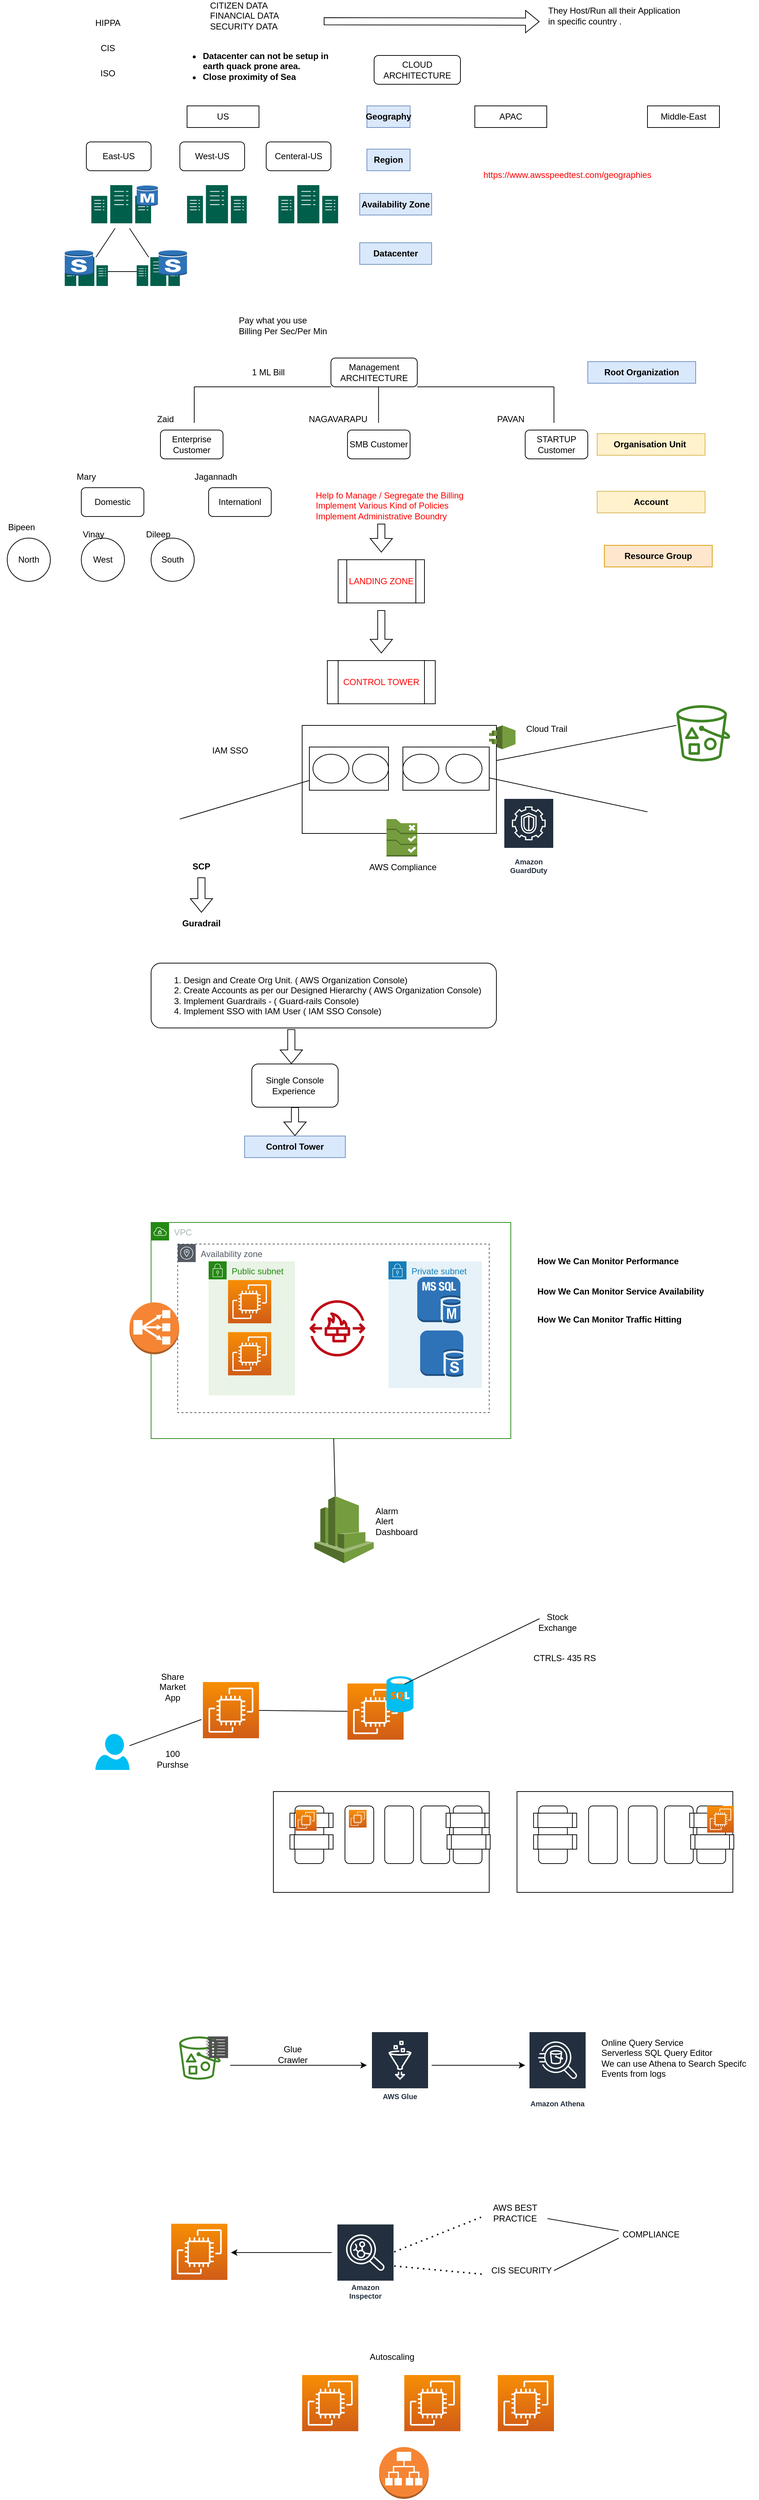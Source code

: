 <mxfile version="20.5.3" type="device"><diagram id="INqW6Bb8dbDrKxpuZF4Z" name="Page-1"><mxGraphModel dx="1938" dy="497" grid="1" gridSize="10" guides="1" tooltips="1" connect="1" arrows="1" fold="1" page="1" pageScale="1" pageWidth="827" pageHeight="1169" math="0" shadow="0"><root><mxCell id="0"/><mxCell id="1" parent="0"/><mxCell id="XsPIaeGGNkj0dH1Lp8yc-2" value="" style="rounded=1;whiteSpace=wrap;html=1;" parent="1" vertex="1"><mxGeometry x="-20" y="1340" width="480" height="90" as="geometry"/></mxCell><mxCell id="UY01Sc9fRak32o40mmGS-1" value="" style="rounded=1;whiteSpace=wrap;html=1;" parent="1" vertex="1"><mxGeometry x="290" y="80" width="120" height="40" as="geometry"/></mxCell><mxCell id="UY01Sc9fRak32o40mmGS-2" value="CLOUD ARCHITECTURE" style="text;html=1;strokeColor=none;fillColor=none;align=center;verticalAlign=middle;whiteSpace=wrap;rounded=0;" parent="1" vertex="1"><mxGeometry x="320" y="85" width="60" height="30" as="geometry"/></mxCell><mxCell id="UY01Sc9fRak32o40mmGS-3" value="CITIZEN DATA&lt;br&gt;FINANCIAL DATA&amp;nbsp;&lt;br&gt;SECURITY DATA" style="text;html=1;strokeColor=none;fillColor=none;align=left;verticalAlign=middle;whiteSpace=wrap;rounded=0;" parent="1" vertex="1"><mxGeometry x="60" y="10" width="160" height="30" as="geometry"/></mxCell><mxCell id="UY01Sc9fRak32o40mmGS-4" value="" style="shape=flexArrow;endArrow=classic;html=1;rounded=0;exitX=1;exitY=0.75;exitDx=0;exitDy=0;" parent="1" source="UY01Sc9fRak32o40mmGS-3" edge="1"><mxGeometry width="50" height="50" relative="1" as="geometry"><mxPoint x="390" y="270" as="sourcePoint"/><mxPoint x="520" y="33" as="targetPoint"/></mxGeometry></mxCell><mxCell id="UY01Sc9fRak32o40mmGS-5" value="They Host/Run all their Application in specific country ." style="text;html=1;strokeColor=none;fillColor=none;align=left;verticalAlign=middle;whiteSpace=wrap;rounded=0;" parent="1" vertex="1"><mxGeometry x="530" y="10" width="190" height="30" as="geometry"/></mxCell><mxCell id="UY01Sc9fRak32o40mmGS-6" value="US" style="rounded=0;whiteSpace=wrap;html=1;" parent="1" vertex="1"><mxGeometry x="30" y="150" width="100" height="30" as="geometry"/></mxCell><mxCell id="UY01Sc9fRak32o40mmGS-7" value="APAC" style="rounded=0;whiteSpace=wrap;html=1;" parent="1" vertex="1"><mxGeometry x="430" y="150" width="100" height="30" as="geometry"/></mxCell><mxCell id="UY01Sc9fRak32o40mmGS-8" value="Middle-East" style="rounded=0;whiteSpace=wrap;html=1;" parent="1" vertex="1"><mxGeometry x="670" y="150" width="100" height="30" as="geometry"/></mxCell><mxCell id="UY01Sc9fRak32o40mmGS-9" value="Geography" style="text;html=1;strokeColor=#6c8ebf;fillColor=#dae8fc;align=center;verticalAlign=middle;whiteSpace=wrap;rounded=0;fontStyle=1" parent="1" vertex="1"><mxGeometry x="280" y="150" width="60" height="30" as="geometry"/></mxCell><mxCell id="UY01Sc9fRak32o40mmGS-10" value="&lt;ul&gt;&lt;li&gt;Datacenter can not be setup in earth quack prone area.&lt;/li&gt;&lt;li&gt;Close proximity of Sea&lt;/li&gt;&lt;/ul&gt;" style="text;html=1;strokeColor=none;fillColor=none;align=left;verticalAlign=middle;whiteSpace=wrap;rounded=0;fontStyle=1" parent="1" vertex="1"><mxGeometry x="10" y="80" width="230" height="30" as="geometry"/></mxCell><mxCell id="UY01Sc9fRak32o40mmGS-11" value="East-US" style="rounded=1;whiteSpace=wrap;html=1;" parent="1" vertex="1"><mxGeometry x="-110" y="200" width="90" height="40" as="geometry"/></mxCell><mxCell id="UY01Sc9fRak32o40mmGS-12" value="West-US" style="rounded=1;whiteSpace=wrap;html=1;" parent="1" vertex="1"><mxGeometry x="20" y="200" width="90" height="40" as="geometry"/></mxCell><mxCell id="UY01Sc9fRak32o40mmGS-13" value="Centeral-US" style="rounded=1;whiteSpace=wrap;html=1;" parent="1" vertex="1"><mxGeometry x="140" y="200" width="90" height="40" as="geometry"/></mxCell><mxCell id="UY01Sc9fRak32o40mmGS-14" value="" style="sketch=0;pointerEvents=1;shadow=0;dashed=0;html=1;strokeColor=none;fillColor=#005F4B;labelPosition=center;verticalLabelPosition=bottom;verticalAlign=top;align=center;outlineConnect=0;shape=mxgraph.veeam2.datacenter;" parent="1" vertex="1"><mxGeometry x="-103" y="260" width="83" height="53" as="geometry"/></mxCell><mxCell id="UY01Sc9fRak32o40mmGS-15" value="" style="sketch=0;pointerEvents=1;shadow=0;dashed=0;html=1;strokeColor=none;fillColor=#005F4B;labelPosition=center;verticalLabelPosition=bottom;verticalAlign=top;align=center;outlineConnect=0;shape=mxgraph.veeam2.datacenter;" parent="1" vertex="1"><mxGeometry x="30" y="260" width="83" height="53" as="geometry"/></mxCell><mxCell id="UY01Sc9fRak32o40mmGS-16" value="" style="sketch=0;pointerEvents=1;shadow=0;dashed=0;html=1;strokeColor=none;fillColor=#005F4B;labelPosition=center;verticalLabelPosition=bottom;verticalAlign=top;align=center;outlineConnect=0;shape=mxgraph.veeam2.datacenter;" parent="1" vertex="1"><mxGeometry x="157" y="260" width="83" height="53" as="geometry"/></mxCell><mxCell id="UY01Sc9fRak32o40mmGS-17" value="Region" style="text;html=1;strokeColor=#6c8ebf;fillColor=#dae8fc;align=center;verticalAlign=middle;whiteSpace=wrap;rounded=0;fontStyle=1" parent="1" vertex="1"><mxGeometry x="280" y="210" width="60" height="30" as="geometry"/></mxCell><mxCell id="UY01Sc9fRak32o40mmGS-18" value="" style="outlineConnect=0;dashed=0;verticalLabelPosition=bottom;verticalAlign=top;align=center;html=1;shape=mxgraph.aws3.rds_db_instance;fillColor=#2E73B8;gradientColor=none;" parent="1" vertex="1"><mxGeometry x="-40" y="260" width="29.5" height="29.5" as="geometry"/></mxCell><mxCell id="UY01Sc9fRak32o40mmGS-19" value="" style="sketch=0;pointerEvents=1;shadow=0;dashed=0;html=1;strokeColor=none;fillColor=#005F4B;labelPosition=center;verticalLabelPosition=bottom;verticalAlign=top;align=center;outlineConnect=0;shape=mxgraph.veeam2.datacenter;" parent="1" vertex="1"><mxGeometry x="-140" y="360" width="60" height="40" as="geometry"/></mxCell><mxCell id="UY01Sc9fRak32o40mmGS-20" value="" style="sketch=0;pointerEvents=1;shadow=0;dashed=0;html=1;strokeColor=none;fillColor=#005F4B;labelPosition=center;verticalLabelPosition=bottom;verticalAlign=top;align=center;outlineConnect=0;shape=mxgraph.veeam2.datacenter;" parent="1" vertex="1"><mxGeometry x="-40" y="360" width="60" height="40" as="geometry"/></mxCell><mxCell id="UY01Sc9fRak32o40mmGS-21" value="" style="endArrow=none;html=1;rounded=0;" parent="1" source="UY01Sc9fRak32o40mmGS-19" edge="1"><mxGeometry width="50" height="50" relative="1" as="geometry"><mxPoint x="310" y="340" as="sourcePoint"/><mxPoint x="-70" y="320" as="targetPoint"/></mxGeometry></mxCell><mxCell id="UY01Sc9fRak32o40mmGS-22" value="" style="endArrow=none;html=1;rounded=0;" parent="1" source="UY01Sc9fRak32o40mmGS-20" edge="1"><mxGeometry width="50" height="50" relative="1" as="geometry"><mxPoint x="130" y="360" as="sourcePoint"/><mxPoint x="-50" y="320" as="targetPoint"/></mxGeometry></mxCell><mxCell id="UY01Sc9fRak32o40mmGS-23" value="" style="endArrow=none;html=1;rounded=0;" parent="1" source="UY01Sc9fRak32o40mmGS-20" target="UY01Sc9fRak32o40mmGS-19" edge="1"><mxGeometry width="50" height="50" relative="1" as="geometry"><mxPoint x="140" y="370" as="sourcePoint"/><mxPoint x="113.333" y="330" as="targetPoint"/></mxGeometry></mxCell><mxCell id="UY01Sc9fRak32o40mmGS-24" value="" style="outlineConnect=0;dashed=0;verticalLabelPosition=bottom;verticalAlign=top;align=center;html=1;shape=mxgraph.aws3.rds_db_instance_standby_multi_az;fillColor=#2E73B8;gradientColor=none;" parent="1" vertex="1"><mxGeometry x="-9.5" y="350" width="39.5" height="36" as="geometry"/></mxCell><mxCell id="UY01Sc9fRak32o40mmGS-25" value="" style="outlineConnect=0;dashed=0;verticalLabelPosition=bottom;verticalAlign=top;align=center;html=1;shape=mxgraph.aws3.rds_db_instance_standby_multi_az;fillColor=#2E73B8;gradientColor=none;" parent="1" vertex="1"><mxGeometry x="-140" y="350" width="39.5" height="36" as="geometry"/></mxCell><mxCell id="UY01Sc9fRak32o40mmGS-26" value="Availability Zone" style="text;html=1;strokeColor=#6c8ebf;fillColor=#dae8fc;align=center;verticalAlign=middle;whiteSpace=wrap;rounded=0;fontStyle=1" parent="1" vertex="1"><mxGeometry x="270" y="271.5" width="100" height="30" as="geometry"/></mxCell><mxCell id="UY01Sc9fRak32o40mmGS-27" value="Datacenter" style="text;html=1;strokeColor=#6c8ebf;fillColor=#dae8fc;align=center;verticalAlign=middle;whiteSpace=wrap;rounded=0;fontStyle=1" parent="1" vertex="1"><mxGeometry x="270" y="340" width="100" height="30" as="geometry"/></mxCell><mxCell id="UY01Sc9fRak32o40mmGS-28" value="" style="rounded=1;whiteSpace=wrap;html=1;" parent="1" vertex="1"><mxGeometry x="230" y="500" width="120" height="40" as="geometry"/></mxCell><mxCell id="UY01Sc9fRak32o40mmGS-29" value="Management ARCHITECTURE" style="text;html=1;strokeColor=none;fillColor=none;align=center;verticalAlign=middle;whiteSpace=wrap;rounded=0;" parent="1" vertex="1"><mxGeometry x="260" y="505" width="60" height="30" as="geometry"/></mxCell><mxCell id="UY01Sc9fRak32o40mmGS-30" value="Pay what you use&lt;br&gt;Billing Per Sec/Per Min" style="text;html=1;strokeColor=none;fillColor=none;align=left;verticalAlign=middle;whiteSpace=wrap;rounded=0;" parent="1" vertex="1"><mxGeometry x="100" y="440" width="260" height="30" as="geometry"/></mxCell><mxCell id="UY01Sc9fRak32o40mmGS-31" value="Enterprise Customer" style="rounded=1;whiteSpace=wrap;html=1;" parent="1" vertex="1"><mxGeometry x="-7" y="600" width="87" height="40" as="geometry"/></mxCell><mxCell id="UY01Sc9fRak32o40mmGS-32" value="Zaid" style="text;html=1;strokeColor=none;fillColor=none;align=center;verticalAlign=middle;whiteSpace=wrap;rounded=0;" parent="1" vertex="1"><mxGeometry x="-30" y="570" width="60" height="30" as="geometry"/></mxCell><mxCell id="UY01Sc9fRak32o40mmGS-33" value="SMB Customer" style="rounded=1;whiteSpace=wrap;html=1;" parent="1" vertex="1"><mxGeometry x="253" y="600" width="87" height="40" as="geometry"/></mxCell><mxCell id="UY01Sc9fRak32o40mmGS-34" value="NAGAVARAPU" style="text;html=1;strokeColor=none;fillColor=none;align=center;verticalAlign=middle;whiteSpace=wrap;rounded=0;" parent="1" vertex="1"><mxGeometry x="210" y="570" width="60" height="30" as="geometry"/></mxCell><mxCell id="UY01Sc9fRak32o40mmGS-35" value="STARTUP Customer" style="rounded=1;whiteSpace=wrap;html=1;" parent="1" vertex="1"><mxGeometry x="500" y="600" width="87" height="40" as="geometry"/></mxCell><mxCell id="UY01Sc9fRak32o40mmGS-36" value="PAVAN" style="text;html=1;strokeColor=none;fillColor=none;align=center;verticalAlign=middle;whiteSpace=wrap;rounded=0;" parent="1" vertex="1"><mxGeometry x="450" y="570" width="60" height="30" as="geometry"/></mxCell><mxCell id="UY01Sc9fRak32o40mmGS-37" value="Domestic" style="rounded=1;whiteSpace=wrap;html=1;" parent="1" vertex="1"><mxGeometry x="-117" y="680" width="87" height="40" as="geometry"/></mxCell><mxCell id="UY01Sc9fRak32o40mmGS-38" value="Internationl" style="rounded=1;whiteSpace=wrap;html=1;" parent="1" vertex="1"><mxGeometry x="60" y="680" width="87" height="40" as="geometry"/></mxCell><mxCell id="UY01Sc9fRak32o40mmGS-39" value="Mary" style="text;html=1;strokeColor=none;fillColor=none;align=center;verticalAlign=middle;whiteSpace=wrap;rounded=0;" parent="1" vertex="1"><mxGeometry x="-140" y="650" width="60" height="30" as="geometry"/></mxCell><mxCell id="UY01Sc9fRak32o40mmGS-40" value="Jagannadh" style="text;html=1;strokeColor=none;fillColor=none;align=center;verticalAlign=middle;whiteSpace=wrap;rounded=0;" parent="1" vertex="1"><mxGeometry x="40" y="650" width="60" height="30" as="geometry"/></mxCell><mxCell id="UY01Sc9fRak32o40mmGS-41" value="North" style="ellipse;whiteSpace=wrap;html=1;aspect=fixed;" parent="1" vertex="1"><mxGeometry x="-220" y="750" width="60" height="60" as="geometry"/></mxCell><mxCell id="UY01Sc9fRak32o40mmGS-42" value="West" style="ellipse;whiteSpace=wrap;html=1;aspect=fixed;" parent="1" vertex="1"><mxGeometry x="-117" y="750" width="60" height="60" as="geometry"/></mxCell><mxCell id="UY01Sc9fRak32o40mmGS-43" value="South" style="ellipse;whiteSpace=wrap;html=1;aspect=fixed;" parent="1" vertex="1"><mxGeometry x="-20" y="750" width="60" height="60" as="geometry"/></mxCell><mxCell id="UY01Sc9fRak32o40mmGS-44" value="Bipeen" style="text;html=1;strokeColor=none;fillColor=none;align=center;verticalAlign=middle;whiteSpace=wrap;rounded=0;" parent="1" vertex="1"><mxGeometry x="-230" y="720" width="60" height="30" as="geometry"/></mxCell><mxCell id="UY01Sc9fRak32o40mmGS-45" value="Vinay" style="text;html=1;strokeColor=none;fillColor=none;align=center;verticalAlign=middle;whiteSpace=wrap;rounded=0;" parent="1" vertex="1"><mxGeometry x="-130" y="730" width="60" height="30" as="geometry"/></mxCell><mxCell id="UY01Sc9fRak32o40mmGS-46" value="Dileep" style="text;html=1;strokeColor=none;fillColor=none;align=center;verticalAlign=middle;whiteSpace=wrap;rounded=0;" parent="1" vertex="1"><mxGeometry x="-40" y="730" width="60" height="30" as="geometry"/></mxCell><mxCell id="UY01Sc9fRak32o40mmGS-47" value="1 ML Bill" style="text;html=1;strokeColor=none;fillColor=none;align=center;verticalAlign=middle;whiteSpace=wrap;rounded=0;" parent="1" vertex="1"><mxGeometry x="113" y="505" width="60" height="30" as="geometry"/></mxCell><mxCell id="UY01Sc9fRak32o40mmGS-48" value="" style="endArrow=none;html=1;rounded=0;entryX=0;entryY=1;entryDx=0;entryDy=0;" parent="1" target="UY01Sc9fRak32o40mmGS-28" edge="1"><mxGeometry width="50" height="50" relative="1" as="geometry"><mxPoint x="40" y="540" as="sourcePoint"/><mxPoint x="270" y="750" as="targetPoint"/></mxGeometry></mxCell><mxCell id="UY01Sc9fRak32o40mmGS-49" value="" style="endArrow=none;html=1;rounded=0;entryX=0;entryY=1;entryDx=0;entryDy=0;" parent="1" edge="1"><mxGeometry width="50" height="50" relative="1" as="geometry"><mxPoint x="350" y="540" as="sourcePoint"/><mxPoint x="540" y="540" as="targetPoint"/></mxGeometry></mxCell><mxCell id="UY01Sc9fRak32o40mmGS-50" value="" style="endArrow=none;html=1;rounded=0;" parent="1" edge="1"><mxGeometry width="50" height="50" relative="1" as="geometry"><mxPoint x="40" y="590" as="sourcePoint"/><mxPoint x="40" y="540" as="targetPoint"/></mxGeometry></mxCell><mxCell id="UY01Sc9fRak32o40mmGS-51" value="" style="endArrow=none;html=1;rounded=0;" parent="1" edge="1"><mxGeometry width="50" height="50" relative="1" as="geometry"><mxPoint x="296.17" y="590" as="sourcePoint"/><mxPoint x="296.17" y="540" as="targetPoint"/></mxGeometry></mxCell><mxCell id="UY01Sc9fRak32o40mmGS-52" value="" style="endArrow=none;html=1;rounded=0;" parent="1" edge="1"><mxGeometry width="50" height="50" relative="1" as="geometry"><mxPoint x="540" y="590" as="sourcePoint"/><mxPoint x="540" y="540" as="targetPoint"/></mxGeometry></mxCell><mxCell id="UY01Sc9fRak32o40mmGS-53" value="Root Organization" style="text;html=1;strokeColor=#6c8ebf;fillColor=#dae8fc;align=center;verticalAlign=middle;whiteSpace=wrap;rounded=0;fontStyle=1" parent="1" vertex="1"><mxGeometry x="587" y="505" width="150" height="30" as="geometry"/></mxCell><mxCell id="UY01Sc9fRak32o40mmGS-54" value="Organisation Unit&amp;nbsp;" style="text;html=1;strokeColor=#d6b656;fillColor=#fff2cc;align=center;verticalAlign=middle;whiteSpace=wrap;rounded=0;fontStyle=1" parent="1" vertex="1"><mxGeometry x="600" y="605" width="150" height="30" as="geometry"/></mxCell><mxCell id="UY01Sc9fRak32o40mmGS-55" value="Account" style="text;html=1;strokeColor=#d6b656;fillColor=#fff2cc;align=center;verticalAlign=middle;whiteSpace=wrap;rounded=0;fontStyle=1" parent="1" vertex="1"><mxGeometry x="600" y="685" width="150" height="30" as="geometry"/></mxCell><mxCell id="UY01Sc9fRak32o40mmGS-56" value="Resource Group" style="text;html=1;strokeColor=#d79b00;fillColor=#ffe6cc;align=center;verticalAlign=middle;whiteSpace=wrap;rounded=0;fontStyle=1" parent="1" vertex="1"><mxGeometry x="610" y="760" width="150" height="30" as="geometry"/></mxCell><mxCell id="UY01Sc9fRak32o40mmGS-57" value="Help fo Manage / Segregate the Billing&lt;br&gt;Implement Various Kind of Policies&amp;nbsp;&lt;br&gt;Implement Administrative Boundry" style="text;html=1;strokeColor=none;fillColor=none;align=left;verticalAlign=middle;whiteSpace=wrap;rounded=0;fontColor=#FF0000;" parent="1" vertex="1"><mxGeometry x="207" y="690" width="380" height="30" as="geometry"/></mxCell><mxCell id="UY01Sc9fRak32o40mmGS-59" value="" style="shape=flexArrow;endArrow=classic;html=1;rounded=0;fontColor=#FF0000;" parent="1" edge="1"><mxGeometry width="50" height="50" relative="1" as="geometry"><mxPoint x="300" y="730" as="sourcePoint"/><mxPoint x="300" y="770" as="targetPoint"/></mxGeometry></mxCell><mxCell id="UY01Sc9fRak32o40mmGS-60" value="LANDING ZONE" style="shape=process;whiteSpace=wrap;html=1;backgroundOutline=1;fontColor=#FF0000;" parent="1" vertex="1"><mxGeometry x="240" y="780" width="120" height="60" as="geometry"/></mxCell><mxCell id="UY01Sc9fRak32o40mmGS-61" value="" style="shape=flexArrow;endArrow=classic;html=1;rounded=0;fontColor=#FF0000;" parent="1" edge="1"><mxGeometry width="50" height="50" relative="1" as="geometry"><mxPoint x="300" y="850" as="sourcePoint"/><mxPoint x="300" y="910" as="targetPoint"/></mxGeometry></mxCell><mxCell id="UY01Sc9fRak32o40mmGS-62" value="CONTROL TOWER" style="shape=process;whiteSpace=wrap;html=1;backgroundOutline=1;fontColor=#FF0000;" parent="1" vertex="1"><mxGeometry x="225" y="920" width="150" height="60" as="geometry"/></mxCell><UserObject label="https://www.awsspeedtest.com/geographies" link="https://www.awsspeedtest.com/geographies" id="UY01Sc9fRak32o40mmGS-63"><mxCell style="text;whiteSpace=wrap;html=1;fontColor=#FF0000;" parent="1" vertex="1"><mxGeometry x="440" y="231.5" width="270" height="40" as="geometry"/></mxCell></UserObject><mxCell id="xizkucIEcGrUtHU2OePi-1" value="" style="rounded=0;whiteSpace=wrap;html=1;" parent="1" vertex="1"><mxGeometry x="190" y="1010" width="270" height="150" as="geometry"/></mxCell><mxCell id="xizkucIEcGrUtHU2OePi-2" value="" style="rounded=0;whiteSpace=wrap;html=1;" parent="1" vertex="1"><mxGeometry x="200" y="1040" width="110" height="60" as="geometry"/></mxCell><mxCell id="xizkucIEcGrUtHU2OePi-3" value="" style="rounded=0;whiteSpace=wrap;html=1;" parent="1" vertex="1"><mxGeometry x="330" y="1040" width="120" height="60" as="geometry"/></mxCell><mxCell id="xizkucIEcGrUtHU2OePi-4" value="" style="ellipse;whiteSpace=wrap;html=1;" parent="1" vertex="1"><mxGeometry x="205" y="1050" width="50" height="40" as="geometry"/></mxCell><mxCell id="xizkucIEcGrUtHU2OePi-5" value="" style="ellipse;whiteSpace=wrap;html=1;" parent="1" vertex="1"><mxGeometry x="260" y="1050" width="50" height="40" as="geometry"/></mxCell><mxCell id="xizkucIEcGrUtHU2OePi-6" value="" style="ellipse;whiteSpace=wrap;html=1;" parent="1" vertex="1"><mxGeometry x="330" y="1050" width="50" height="40" as="geometry"/></mxCell><mxCell id="xizkucIEcGrUtHU2OePi-7" value="" style="ellipse;whiteSpace=wrap;html=1;" parent="1" vertex="1"><mxGeometry x="390" y="1050" width="50" height="40" as="geometry"/></mxCell><mxCell id="xizkucIEcGrUtHU2OePi-8" value="" style="endArrow=none;html=1;rounded=0;" parent="1" target="xizkucIEcGrUtHU2OePi-2" edge="1"><mxGeometry width="50" height="50" relative="1" as="geometry"><mxPoint x="20" y="1140" as="sourcePoint"/><mxPoint x="500" y="1230" as="targetPoint"/></mxGeometry></mxCell><mxCell id="xizkucIEcGrUtHU2OePi-9" value="" style="endArrow=none;html=1;rounded=0;" parent="1" source="xizkucIEcGrUtHU2OePi-3" edge="1"><mxGeometry width="50" height="50" relative="1" as="geometry"><mxPoint x="590" y="1100" as="sourcePoint"/><mxPoint x="670" y="1130" as="targetPoint"/></mxGeometry></mxCell><mxCell id="xizkucIEcGrUtHU2OePi-10" value="IAM SSO" style="text;html=1;strokeColor=none;fillColor=none;align=center;verticalAlign=middle;whiteSpace=wrap;rounded=0;" parent="1" vertex="1"><mxGeometry y="1030" width="180" height="30" as="geometry"/></mxCell><mxCell id="xizkucIEcGrUtHU2OePi-11" value="" style="endArrow=none;html=1;rounded=0;" parent="1" source="xizkucIEcGrUtHU2OePi-1" edge="1"><mxGeometry width="50" height="50" relative="1" as="geometry"><mxPoint x="450" y="1280" as="sourcePoint"/><mxPoint x="710" y="1010" as="targetPoint"/></mxGeometry></mxCell><mxCell id="xizkucIEcGrUtHU2OePi-12" value="" style="sketch=0;outlineConnect=0;fontColor=#232F3E;gradientColor=none;fillColor=#3F8624;strokeColor=none;dashed=0;verticalLabelPosition=bottom;verticalAlign=top;align=center;html=1;fontSize=12;fontStyle=0;aspect=fixed;pointerEvents=1;shape=mxgraph.aws4.bucket_with_objects;" parent="1" vertex="1"><mxGeometry x="710" y="982" width="75" height="78" as="geometry"/></mxCell><mxCell id="xizkucIEcGrUtHU2OePi-13" value="" style="outlineConnect=0;dashed=0;verticalLabelPosition=bottom;verticalAlign=top;align=center;html=1;shape=mxgraph.aws3.cloudtrail;fillColor=#759C3E;gradientColor=none;" parent="1" vertex="1"><mxGeometry x="450" y="1010" width="36.5" height="33" as="geometry"/></mxCell><mxCell id="xizkucIEcGrUtHU2OePi-14" value="Cloud Trail" style="text;html=1;strokeColor=none;fillColor=none;align=center;verticalAlign=middle;whiteSpace=wrap;rounded=0;" parent="1" vertex="1"><mxGeometry x="440" y="1000" width="180" height="30" as="geometry"/></mxCell><mxCell id="xizkucIEcGrUtHU2OePi-15" value="" style="outlineConnect=0;dashed=0;verticalLabelPosition=bottom;verticalAlign=top;align=center;html=1;shape=mxgraph.aws3.config_rule;fillColor=#759C3E;gradientColor=none;" parent="1" vertex="1"><mxGeometry x="307.25" y="1140" width="42.75" height="52" as="geometry"/></mxCell><mxCell id="xizkucIEcGrUtHU2OePi-16" value="AWS Compliance" style="text;html=1;strokeColor=none;fillColor=none;align=center;verticalAlign=middle;whiteSpace=wrap;rounded=0;" parent="1" vertex="1"><mxGeometry x="240" y="1192" width="180" height="30" as="geometry"/></mxCell><mxCell id="xizkucIEcGrUtHU2OePi-17" value="Amazon GuardDuty" style="sketch=0;outlineConnect=0;fontColor=#232F3E;gradientColor=none;strokeColor=#ffffff;fillColor=#232F3E;dashed=0;verticalLabelPosition=middle;verticalAlign=bottom;align=center;html=1;whiteSpace=wrap;fontSize=10;fontStyle=1;spacing=3;shape=mxgraph.aws4.productIcon;prIcon=mxgraph.aws4.guardduty;" parent="1" vertex="1"><mxGeometry x="470" y="1111" width="70" height="110" as="geometry"/></mxCell><mxCell id="b-TYub7ne_qDjs3WT3Ch-1" value="HIPPA" style="text;html=1;strokeColor=none;fillColor=none;align=center;verticalAlign=middle;whiteSpace=wrap;rounded=0;" parent="1" vertex="1"><mxGeometry x="-110" y="20" width="60" height="30" as="geometry"/></mxCell><mxCell id="b-TYub7ne_qDjs3WT3Ch-2" value="CIS" style="text;html=1;strokeColor=none;fillColor=none;align=center;verticalAlign=middle;whiteSpace=wrap;rounded=0;" parent="1" vertex="1"><mxGeometry x="-110" y="55" width="60" height="30" as="geometry"/></mxCell><mxCell id="b-TYub7ne_qDjs3WT3Ch-3" value="ISO" style="text;html=1;strokeColor=none;fillColor=none;align=center;verticalAlign=middle;whiteSpace=wrap;rounded=0;" parent="1" vertex="1"><mxGeometry x="-110" y="90" width="60" height="30" as="geometry"/></mxCell><mxCell id="b-TYub7ne_qDjs3WT3Ch-4" value="&lt;b&gt;SCP&lt;/b&gt;" style="text;html=1;strokeColor=none;fillColor=none;align=center;verticalAlign=middle;whiteSpace=wrap;rounded=0;" parent="1" vertex="1"><mxGeometry x="20" y="1191" width="60" height="30" as="geometry"/></mxCell><mxCell id="b-TYub7ne_qDjs3WT3Ch-5" value="" style="shape=flexArrow;endArrow=classic;html=1;rounded=0;exitX=0.5;exitY=1;exitDx=0;exitDy=0;" parent="1" source="b-TYub7ne_qDjs3WT3Ch-4" edge="1"><mxGeometry width="50" height="50" relative="1" as="geometry"><mxPoint x="320" y="1230" as="sourcePoint"/><mxPoint x="50" y="1270" as="targetPoint"/></mxGeometry></mxCell><mxCell id="b-TYub7ne_qDjs3WT3Ch-6" value="&lt;b&gt;Guradrail&lt;/b&gt;" style="text;html=1;strokeColor=none;fillColor=none;align=center;verticalAlign=middle;whiteSpace=wrap;rounded=0;" parent="1" vertex="1"><mxGeometry x="20" y="1270" width="60" height="30" as="geometry"/></mxCell><mxCell id="XsPIaeGGNkj0dH1Lp8yc-1" value="1. Design and Create Org Unit. ( AWS Organization Console)&lt;br&gt;2. Create Accounts as per our Designed Hierarchy ( AWS Organization Console)&lt;br&gt;3. Implement Guardrails - ( Guard-rails Console)&lt;br&gt;4. Implement SSO with IAM User ( IAM SSO Console)" style="text;html=1;strokeColor=none;fillColor=none;align=left;verticalAlign=middle;whiteSpace=wrap;rounded=0;" parent="1" vertex="1"><mxGeometry x="10" y="1370" width="510" height="30" as="geometry"/></mxCell><mxCell id="XsPIaeGGNkj0dH1Lp8yc-3" value="" style="shape=flexArrow;endArrow=classic;html=1;rounded=0;exitX=0.406;exitY=1.019;exitDx=0;exitDy=0;exitPerimeter=0;" parent="1" source="XsPIaeGGNkj0dH1Lp8yc-2" edge="1"><mxGeometry width="50" height="50" relative="1" as="geometry"><mxPoint x="340" y="1590" as="sourcePoint"/><mxPoint x="175" y="1480" as="targetPoint"/></mxGeometry></mxCell><mxCell id="XsPIaeGGNkj0dH1Lp8yc-4" value="Single Console Experience&amp;nbsp;" style="rounded=1;whiteSpace=wrap;html=1;" parent="1" vertex="1"><mxGeometry x="120" y="1480" width="120" height="60" as="geometry"/></mxCell><mxCell id="XsPIaeGGNkj0dH1Lp8yc-5" value="" style="shape=flexArrow;endArrow=classic;html=1;rounded=0;exitX=0.5;exitY=1;exitDx=0;exitDy=0;" parent="1" source="XsPIaeGGNkj0dH1Lp8yc-4" edge="1"><mxGeometry width="50" height="50" relative="1" as="geometry"><mxPoint x="340" y="1580" as="sourcePoint"/><mxPoint x="180" y="1580" as="targetPoint"/></mxGeometry></mxCell><mxCell id="XsPIaeGGNkj0dH1Lp8yc-6" value="Control Tower" style="text;html=1;strokeColor=#6c8ebf;fillColor=#dae8fc;align=center;verticalAlign=middle;whiteSpace=wrap;rounded=0;fontStyle=1" parent="1" vertex="1"><mxGeometry x="110" y="1580" width="140" height="30" as="geometry"/></mxCell><mxCell id="ctaBshJc7MDJbCU8_Q8_-5" value="Public subnet" style="points=[[0,0],[0.25,0],[0.5,0],[0.75,0],[1,0],[1,0.25],[1,0.5],[1,0.75],[1,1],[0.75,1],[0.5,1],[0.25,1],[0,1],[0,0.75],[0,0.5],[0,0.25]];outlineConnect=0;gradientColor=none;html=1;whiteSpace=wrap;fontSize=12;fontStyle=0;container=1;pointerEvents=0;collapsible=0;recursiveResize=0;shape=mxgraph.aws4.group;grIcon=mxgraph.aws4.group_security_group;grStroke=0;strokeColor=#248814;fillColor=#E9F3E6;verticalAlign=top;align=left;spacingLeft=30;fontColor=#248814;dashed=0;" parent="1" vertex="1"><mxGeometry x="60" y="1754" width="120" height="186" as="geometry"/></mxCell><mxCell id="ctaBshJc7MDJbCU8_Q8_-1" value="" style="sketch=0;points=[[0,0,0],[0.25,0,0],[0.5,0,0],[0.75,0,0],[1,0,0],[0,1,0],[0.25,1,0],[0.5,1,0],[0.75,1,0],[1,1,0],[0,0.25,0],[0,0.5,0],[0,0.75,0],[1,0.25,0],[1,0.5,0],[1,0.75,0]];outlineConnect=0;fontColor=#232F3E;gradientColor=#F78E04;gradientDirection=north;fillColor=#D05C17;strokeColor=#ffffff;dashed=0;verticalLabelPosition=bottom;verticalAlign=top;align=center;html=1;fontSize=12;fontStyle=0;aspect=fixed;shape=mxgraph.aws4.resourceIcon;resIcon=mxgraph.aws4.ec2;" parent="ctaBshJc7MDJbCU8_Q8_-5" vertex="1"><mxGeometry x="27" y="26" width="60" height="60" as="geometry"/></mxCell><mxCell id="ctaBshJc7MDJbCU8_Q8_-3" value="" style="sketch=0;points=[[0,0,0],[0.25,0,0],[0.5,0,0],[0.75,0,0],[1,0,0],[0,1,0],[0.25,1,0],[0.5,1,0],[0.75,1,0],[1,1,0],[0,0.25,0],[0,0.5,0],[0,0.75,0],[1,0.25,0],[1,0.5,0],[1,0.75,0]];outlineConnect=0;fontColor=#232F3E;gradientColor=#F78E04;gradientDirection=north;fillColor=#D05C17;strokeColor=#ffffff;dashed=0;verticalLabelPosition=bottom;verticalAlign=top;align=center;html=1;fontSize=12;fontStyle=0;aspect=fixed;shape=mxgraph.aws4.resourceIcon;resIcon=mxgraph.aws4.ec2;" parent="ctaBshJc7MDJbCU8_Q8_-5" vertex="1"><mxGeometry x="27" y="98.25" width="60" height="60" as="geometry"/></mxCell><mxCell id="ctaBshJc7MDJbCU8_Q8_-7" value="Availability zone" style="sketch=0;outlineConnect=0;gradientColor=none;html=1;whiteSpace=wrap;fontSize=12;fontStyle=0;shape=mxgraph.aws4.group;grIcon=mxgraph.aws4.group_availability_zone;strokeColor=#545B64;fillColor=none;verticalAlign=top;align=left;spacingLeft=30;fontColor=#545B64;dashed=1;" parent="ctaBshJc7MDJbCU8_Q8_-5" vertex="1"><mxGeometry x="-43" y="-24" width="433" height="234" as="geometry"/></mxCell><mxCell id="ctaBshJc7MDJbCU8_Q8_-11" value="" style="sketch=0;outlineConnect=0;fontColor=#232F3E;gradientColor=none;fillColor=#BF0816;strokeColor=none;dashed=0;verticalLabelPosition=bottom;verticalAlign=top;align=center;html=1;fontSize=12;fontStyle=0;aspect=fixed;pointerEvents=1;shape=mxgraph.aws4.network_firewall_endpoints;" parent="ctaBshJc7MDJbCU8_Q8_-5" vertex="1"><mxGeometry x="140" y="54" width="78" height="78" as="geometry"/></mxCell><mxCell id="ctaBshJc7MDJbCU8_Q8_-6" value="Private subnet" style="points=[[0,0],[0.25,0],[0.5,0],[0.75,0],[1,0],[1,0.25],[1,0.5],[1,0.75],[1,1],[0.75,1],[0.5,1],[0.25,1],[0,1],[0,0.75],[0,0.5],[0,0.25]];outlineConnect=0;gradientColor=none;html=1;whiteSpace=wrap;fontSize=12;fontStyle=0;container=1;pointerEvents=0;collapsible=0;recursiveResize=0;shape=mxgraph.aws4.group;grIcon=mxgraph.aws4.group_security_group;grStroke=0;strokeColor=#147EBA;fillColor=#E6F2F8;verticalAlign=top;align=left;spacingLeft=30;fontColor=#147EBA;dashed=0;" parent="1" vertex="1"><mxGeometry x="310" y="1754" width="130" height="176" as="geometry"/></mxCell><mxCell id="ctaBshJc7MDJbCU8_Q8_-2" value="" style="outlineConnect=0;dashed=0;verticalLabelPosition=bottom;verticalAlign=top;align=center;html=1;shape=mxgraph.aws3.ms_sql_instance;fillColor=#2E73B8;gradientColor=none;" parent="ctaBshJc7MDJbCU8_Q8_-6" vertex="1"><mxGeometry x="40" y="21.5" width="60" height="64.5" as="geometry"/></mxCell><mxCell id="ctaBshJc7MDJbCU8_Q8_-4" value="" style="outlineConnect=0;dashed=0;verticalLabelPosition=bottom;verticalAlign=top;align=center;html=1;shape=mxgraph.aws3.sql_slave;fillColor=#2E73B8;gradientColor=none;" parent="1" vertex="1"><mxGeometry x="354" y="1850" width="60" height="64.5" as="geometry"/></mxCell><mxCell id="ctaBshJc7MDJbCU8_Q8_-8" value="VPC" style="points=[[0,0],[0.25,0],[0.5,0],[0.75,0],[1,0],[1,0.25],[1,0.5],[1,0.75],[1,1],[0.75,1],[0.5,1],[0.25,1],[0,1],[0,0.75],[0,0.5],[0,0.25]];outlineConnect=0;gradientColor=none;html=1;whiteSpace=wrap;fontSize=12;fontStyle=0;container=1;pointerEvents=0;collapsible=0;recursiveResize=0;shape=mxgraph.aws4.group;grIcon=mxgraph.aws4.group_vpc;strokeColor=#248814;fillColor=none;verticalAlign=top;align=left;spacingLeft=30;fontColor=#AAB7B8;dashed=0;" parent="1" vertex="1"><mxGeometry x="-20" y="1700" width="500" height="300" as="geometry"/></mxCell><mxCell id="ctaBshJc7MDJbCU8_Q8_-10" value="" style="outlineConnect=0;dashed=0;verticalLabelPosition=bottom;verticalAlign=top;align=center;html=1;shape=mxgraph.aws3.classic_load_balancer;fillColor=#F58534;gradientColor=none;" parent="1" vertex="1"><mxGeometry x="-50" y="1811" width="69" height="72" as="geometry"/></mxCell><mxCell id="ctaBshJc7MDJbCU8_Q8_-12" value="How We Can Monitor Performance&amp;nbsp;" style="text;html=1;strokeColor=none;fillColor=none;align=left;verticalAlign=middle;whiteSpace=wrap;rounded=0;fontStyle=1" parent="1" vertex="1"><mxGeometry x="515" y="1739" width="220" height="30" as="geometry"/></mxCell><mxCell id="ctaBshJc7MDJbCU8_Q8_-13" value="How We Can Monitor Service Availability&amp;nbsp;" style="text;html=1;strokeColor=none;fillColor=none;align=left;verticalAlign=middle;whiteSpace=wrap;rounded=0;fontStyle=1" parent="1" vertex="1"><mxGeometry x="515" y="1781" width="275" height="30" as="geometry"/></mxCell><mxCell id="ctaBshJc7MDJbCU8_Q8_-14" value="How We Can Monitor Traffic Hitting" style="text;html=1;strokeColor=none;fillColor=none;align=left;verticalAlign=middle;whiteSpace=wrap;rounded=0;fontStyle=1" parent="1" vertex="1"><mxGeometry x="515" y="1820" width="275" height="30" as="geometry"/></mxCell><mxCell id="ctaBshJc7MDJbCU8_Q8_-15" value="" style="outlineConnect=0;dashed=0;verticalLabelPosition=bottom;verticalAlign=top;align=center;html=1;shape=mxgraph.aws3.cloudwatch;fillColor=#759C3E;gradientColor=none;" parent="1" vertex="1"><mxGeometry x="207" y="2080" width="82.5" height="93" as="geometry"/></mxCell><mxCell id="ctaBshJc7MDJbCU8_Q8_-16" value="" style="endArrow=none;html=1;rounded=0;exitX=0.35;exitY=0;exitDx=0;exitDy=0;exitPerimeter=0;" parent="1" source="ctaBshJc7MDJbCU8_Q8_-15" target="ctaBshJc7MDJbCU8_Q8_-8" edge="1"><mxGeometry width="50" height="50" relative="1" as="geometry"><mxPoint x="300" y="1970" as="sourcePoint"/><mxPoint x="350" y="1920" as="targetPoint"/></mxGeometry></mxCell><mxCell id="ctaBshJc7MDJbCU8_Q8_-17" value="Alarm&lt;br&gt;Alert&lt;br&gt;Dashboard" style="text;html=1;strokeColor=none;fillColor=none;align=left;verticalAlign=middle;whiteSpace=wrap;rounded=0;" parent="1" vertex="1"><mxGeometry x="290" y="2100" width="101.37" height="30" as="geometry"/></mxCell><mxCell id="ij1_Eq-_JhXs2wIPyOV9-1" value="" style="sketch=0;points=[[0,0,0],[0.25,0,0],[0.5,0,0],[0.75,0,0],[1,0,0],[0,1,0],[0.25,1,0],[0.5,1,0],[0.75,1,0],[1,1,0],[0,0.25,0],[0,0.5,0],[0,0.75,0],[1,0.25,0],[1,0.5,0],[1,0.75,0]];outlineConnect=0;fontColor=#232F3E;gradientColor=#F78E04;gradientDirection=north;fillColor=#D05C17;strokeColor=#ffffff;dashed=0;verticalLabelPosition=bottom;verticalAlign=top;align=center;html=1;fontSize=12;fontStyle=0;aspect=fixed;shape=mxgraph.aws4.resourceIcon;resIcon=mxgraph.aws4.ec2;" vertex="1" parent="1"><mxGeometry x="52" y="2338" width="78" height="78" as="geometry"/></mxCell><mxCell id="ij1_Eq-_JhXs2wIPyOV9-2" value="" style="sketch=0;points=[[0,0,0],[0.25,0,0],[0.5,0,0],[0.75,0,0],[1,0,0],[0,1,0],[0.25,1,0],[0.5,1,0],[0.75,1,0],[1,1,0],[0,0.25,0],[0,0.5,0],[0,0.75,0],[1,0.25,0],[1,0.5,0],[1,0.75,0]];outlineConnect=0;fontColor=#232F3E;gradientColor=#F78E04;gradientDirection=north;fillColor=#D05C17;strokeColor=#ffffff;dashed=0;verticalLabelPosition=bottom;verticalAlign=top;align=center;html=1;fontSize=12;fontStyle=0;aspect=fixed;shape=mxgraph.aws4.resourceIcon;resIcon=mxgraph.aws4.ec2;" vertex="1" parent="1"><mxGeometry x="253" y="2340" width="78" height="78" as="geometry"/></mxCell><mxCell id="ij1_Eq-_JhXs2wIPyOV9-3" value="" style="verticalLabelPosition=bottom;html=1;verticalAlign=top;align=center;strokeColor=none;fillColor=#00BEF2;shape=mxgraph.azure.sql_database;" vertex="1" parent="1"><mxGeometry x="307.25" y="2330" width="37.5" height="50" as="geometry"/></mxCell><mxCell id="ij1_Eq-_JhXs2wIPyOV9-4" value="Share Market App" style="text;html=1;strokeColor=none;fillColor=none;align=center;verticalAlign=middle;whiteSpace=wrap;rounded=0;" vertex="1" parent="1"><mxGeometry x="-20" y="2330" width="60" height="30" as="geometry"/></mxCell><mxCell id="ij1_Eq-_JhXs2wIPyOV9-5" value="" style="endArrow=none;html=1;rounded=0;exitX=0.66;exitY=0.22;exitDx=0;exitDy=0;exitPerimeter=0;" edge="1" parent="1" source="ij1_Eq-_JhXs2wIPyOV9-3"><mxGeometry width="50" height="50" relative="1" as="geometry"><mxPoint x="240" y="2540" as="sourcePoint"/><mxPoint x="520" y="2250" as="targetPoint"/></mxGeometry></mxCell><mxCell id="ij1_Eq-_JhXs2wIPyOV9-6" value="Stock Exchange" style="text;html=1;strokeColor=none;fillColor=none;align=center;verticalAlign=middle;whiteSpace=wrap;rounded=0;" vertex="1" parent="1"><mxGeometry x="515" y="2240" width="60" height="30" as="geometry"/></mxCell><mxCell id="ij1_Eq-_JhXs2wIPyOV9-7" value="" style="endArrow=none;html=1;rounded=0;" edge="1" parent="1" source="ij1_Eq-_JhXs2wIPyOV9-1" target="ij1_Eq-_JhXs2wIPyOV9-2"><mxGeometry width="50" height="50" relative="1" as="geometry"><mxPoint x="240" y="2530" as="sourcePoint"/><mxPoint x="290" y="2480" as="targetPoint"/></mxGeometry></mxCell><mxCell id="ij1_Eq-_JhXs2wIPyOV9-8" value="" style="verticalLabelPosition=bottom;html=1;verticalAlign=top;align=center;strokeColor=none;fillColor=#00BEF2;shape=mxgraph.azure.user;" vertex="1" parent="1"><mxGeometry x="-97.5" y="2410" width="47.5" height="50" as="geometry"/></mxCell><mxCell id="ij1_Eq-_JhXs2wIPyOV9-9" value="" style="endArrow=none;html=1;rounded=0;" edge="1" parent="1" source="ij1_Eq-_JhXs2wIPyOV9-8"><mxGeometry width="50" height="50" relative="1" as="geometry"><mxPoint x="240" y="2530" as="sourcePoint"/><mxPoint x="50" y="2390" as="targetPoint"/></mxGeometry></mxCell><mxCell id="ij1_Eq-_JhXs2wIPyOV9-10" value="CTRLS- 435 RS" style="text;html=1;strokeColor=none;fillColor=none;align=center;verticalAlign=middle;whiteSpace=wrap;rounded=0;" vertex="1" parent="1"><mxGeometry x="500" y="2290" width="110" height="30" as="geometry"/></mxCell><mxCell id="ij1_Eq-_JhXs2wIPyOV9-11" value="100 Purshse" style="text;html=1;strokeColor=none;fillColor=none;align=center;verticalAlign=middle;whiteSpace=wrap;rounded=0;" vertex="1" parent="1"><mxGeometry x="-20" y="2430" width="60" height="30" as="geometry"/></mxCell><mxCell id="ij1_Eq-_JhXs2wIPyOV9-12" value="" style="rounded=0;whiteSpace=wrap;html=1;" vertex="1" parent="1"><mxGeometry x="150" y="2490" width="300" height="140" as="geometry"/></mxCell><mxCell id="ij1_Eq-_JhXs2wIPyOV9-13" value="" style="rounded=1;whiteSpace=wrap;html=1;" vertex="1" parent="1"><mxGeometry x="180" y="2510" width="40" height="80" as="geometry"/></mxCell><mxCell id="ij1_Eq-_JhXs2wIPyOV9-14" value="" style="rounded=1;whiteSpace=wrap;html=1;" vertex="1" parent="1"><mxGeometry x="249.5" y="2510" width="40" height="80" as="geometry"/></mxCell><mxCell id="ij1_Eq-_JhXs2wIPyOV9-15" value="" style="rounded=1;whiteSpace=wrap;html=1;" vertex="1" parent="1"><mxGeometry x="304.75" y="2510" width="40" height="80" as="geometry"/></mxCell><mxCell id="ij1_Eq-_JhXs2wIPyOV9-16" value="" style="rounded=1;whiteSpace=wrap;html=1;" vertex="1" parent="1"><mxGeometry x="355" y="2510" width="40" height="80" as="geometry"/></mxCell><mxCell id="ij1_Eq-_JhXs2wIPyOV9-17" value="" style="rounded=1;whiteSpace=wrap;html=1;" vertex="1" parent="1"><mxGeometry x="400" y="2510" width="40" height="80" as="geometry"/></mxCell><mxCell id="ij1_Eq-_JhXs2wIPyOV9-18" value="" style="shape=process;whiteSpace=wrap;html=1;backgroundOutline=1;" vertex="1" parent="1"><mxGeometry x="173" y="2520" width="60" height="20" as="geometry"/></mxCell><mxCell id="ij1_Eq-_JhXs2wIPyOV9-19" value="" style="shape=process;whiteSpace=wrap;html=1;backgroundOutline=1;" vertex="1" parent="1"><mxGeometry x="173" y="2550" width="60" height="20" as="geometry"/></mxCell><mxCell id="ij1_Eq-_JhXs2wIPyOV9-20" value="" style="shape=process;whiteSpace=wrap;html=1;backgroundOutline=1;" vertex="1" parent="1"><mxGeometry x="390" y="2520" width="60" height="20" as="geometry"/></mxCell><mxCell id="ij1_Eq-_JhXs2wIPyOV9-21" value="" style="shape=process;whiteSpace=wrap;html=1;backgroundOutline=1;" vertex="1" parent="1"><mxGeometry x="391.37" y="2550" width="60" height="20" as="geometry"/></mxCell><mxCell id="ij1_Eq-_JhXs2wIPyOV9-22" value="" style="rounded=0;whiteSpace=wrap;html=1;" vertex="1" parent="1"><mxGeometry x="488.63" y="2490" width="300" height="140" as="geometry"/></mxCell><mxCell id="ij1_Eq-_JhXs2wIPyOV9-23" value="" style="rounded=1;whiteSpace=wrap;html=1;" vertex="1" parent="1"><mxGeometry x="518.63" y="2510" width="40" height="80" as="geometry"/></mxCell><mxCell id="ij1_Eq-_JhXs2wIPyOV9-24" value="" style="rounded=1;whiteSpace=wrap;html=1;" vertex="1" parent="1"><mxGeometry x="588.13" y="2510" width="40" height="80" as="geometry"/></mxCell><mxCell id="ij1_Eq-_JhXs2wIPyOV9-25" value="" style="rounded=1;whiteSpace=wrap;html=1;" vertex="1" parent="1"><mxGeometry x="643.38" y="2510" width="40" height="80" as="geometry"/></mxCell><mxCell id="ij1_Eq-_JhXs2wIPyOV9-26" value="" style="rounded=1;whiteSpace=wrap;html=1;" vertex="1" parent="1"><mxGeometry x="693.63" y="2510" width="40" height="80" as="geometry"/></mxCell><mxCell id="ij1_Eq-_JhXs2wIPyOV9-27" value="" style="rounded=1;whiteSpace=wrap;html=1;" vertex="1" parent="1"><mxGeometry x="738.63" y="2510" width="40" height="80" as="geometry"/></mxCell><mxCell id="ij1_Eq-_JhXs2wIPyOV9-28" value="" style="shape=process;whiteSpace=wrap;html=1;backgroundOutline=1;" vertex="1" parent="1"><mxGeometry x="511.63" y="2520" width="60" height="20" as="geometry"/></mxCell><mxCell id="ij1_Eq-_JhXs2wIPyOV9-29" value="" style="shape=process;whiteSpace=wrap;html=1;backgroundOutline=1;" vertex="1" parent="1"><mxGeometry x="511.63" y="2550" width="60" height="20" as="geometry"/></mxCell><mxCell id="ij1_Eq-_JhXs2wIPyOV9-30" value="" style="shape=process;whiteSpace=wrap;html=1;backgroundOutline=1;" vertex="1" parent="1"><mxGeometry x="728.63" y="2520" width="60" height="20" as="geometry"/></mxCell><mxCell id="ij1_Eq-_JhXs2wIPyOV9-31" value="" style="shape=process;whiteSpace=wrap;html=1;backgroundOutline=1;" vertex="1" parent="1"><mxGeometry x="730" y="2550" width="60" height="20" as="geometry"/></mxCell><mxCell id="ij1_Eq-_JhXs2wIPyOV9-32" value="" style="sketch=0;points=[[0,0,0],[0.25,0,0],[0.5,0,0],[0.75,0,0],[1,0,0],[0,1,0],[0.25,1,0],[0.5,1,0],[0.75,1,0],[1,1,0],[0,0.25,0],[0,0.5,0],[0,0.75,0],[1,0.25,0],[1,0.5,0],[1,0.75,0]];outlineConnect=0;fontColor=#232F3E;gradientColor=#F78E04;gradientDirection=north;fillColor=#D05C17;strokeColor=#ffffff;dashed=0;verticalLabelPosition=bottom;verticalAlign=top;align=center;html=1;fontSize=12;fontStyle=0;aspect=fixed;shape=mxgraph.aws4.resourceIcon;resIcon=mxgraph.aws4.ec2;" vertex="1" parent="1"><mxGeometry x="181" y="2515.5" width="29" height="29" as="geometry"/></mxCell><mxCell id="ij1_Eq-_JhXs2wIPyOV9-33" value="" style="sketch=0;points=[[0,0,0],[0.25,0,0],[0.5,0,0],[0.75,0,0],[1,0,0],[0,1,0],[0.25,1,0],[0.5,1,0],[0.75,1,0],[1,1,0],[0,0.25,0],[0,0.5,0],[0,0.75,0],[1,0.25,0],[1,0.5,0],[1,0.75,0]];outlineConnect=0;fontColor=#232F3E;gradientColor=#F78E04;gradientDirection=north;fillColor=#D05C17;strokeColor=#ffffff;dashed=0;verticalLabelPosition=bottom;verticalAlign=top;align=center;html=1;fontSize=12;fontStyle=0;aspect=fixed;shape=mxgraph.aws4.resourceIcon;resIcon=mxgraph.aws4.ec2;" vertex="1" parent="1"><mxGeometry x="753" y="2510" width="37" height="37" as="geometry"/></mxCell><mxCell id="ij1_Eq-_JhXs2wIPyOV9-34" value="" style="sketch=0;points=[[0,0,0],[0.25,0,0],[0.5,0,0],[0.75,0,0],[1,0,0],[0,1,0],[0.25,1,0],[0.5,1,0],[0.75,1,0],[1,1,0],[0,0.25,0],[0,0.5,0],[0,0.75,0],[1,0.25,0],[1,0.5,0],[1,0.75,0]];outlineConnect=0;fontColor=#232F3E;gradientColor=#F78E04;gradientDirection=north;fillColor=#D05C17;strokeColor=#ffffff;dashed=0;verticalLabelPosition=bottom;verticalAlign=top;align=center;html=1;fontSize=12;fontStyle=0;aspect=fixed;shape=mxgraph.aws4.resourceIcon;resIcon=mxgraph.aws4.ec2;" vertex="1" parent="1"><mxGeometry x="255" y="2515.5" width="24.5" height="24.5" as="geometry"/></mxCell><mxCell id="ij1_Eq-_JhXs2wIPyOV9-35" value="" style="sketch=0;outlineConnect=0;fontColor=#232F3E;gradientColor=none;fillColor=#3F8624;strokeColor=none;dashed=0;verticalLabelPosition=bottom;verticalAlign=top;align=center;html=1;fontSize=12;fontStyle=0;aspect=fixed;pointerEvents=1;shape=mxgraph.aws4.bucket_with_objects;" vertex="1" parent="1"><mxGeometry x="19" y="2830" width="57.69" height="60" as="geometry"/></mxCell><mxCell id="ij1_Eq-_JhXs2wIPyOV9-36" value="" style="sketch=0;pointerEvents=1;shadow=0;dashed=0;html=1;strokeColor=none;labelPosition=center;verticalLabelPosition=bottom;verticalAlign=top;align=center;fillColor=#505050;shape=mxgraph.mscae.oms.log_management" vertex="1" parent="1"><mxGeometry x="56" y="2830" width="31" height="30" as="geometry"/></mxCell><mxCell id="ij1_Eq-_JhXs2wIPyOV9-37" value="AWS Glue" style="sketch=0;outlineConnect=0;fontColor=#232F3E;gradientColor=none;strokeColor=#ffffff;fillColor=#232F3E;dashed=0;verticalLabelPosition=middle;verticalAlign=bottom;align=center;html=1;whiteSpace=wrap;fontSize=10;fontStyle=1;spacing=3;shape=mxgraph.aws4.productIcon;prIcon=mxgraph.aws4.glue;" vertex="1" parent="1"><mxGeometry x="286" y="2823" width="80" height="100" as="geometry"/></mxCell><mxCell id="ij1_Eq-_JhXs2wIPyOV9-38" value="" style="endArrow=classic;html=1;rounded=0;" edge="1" parent="1"><mxGeometry width="50" height="50" relative="1" as="geometry"><mxPoint x="90" y="2870" as="sourcePoint"/><mxPoint x="280" y="2870" as="targetPoint"/></mxGeometry></mxCell><mxCell id="ij1_Eq-_JhXs2wIPyOV9-39" value="Amazon Athena" style="sketch=0;outlineConnect=0;fontColor=#232F3E;gradientColor=none;strokeColor=#ffffff;fillColor=#232F3E;dashed=0;verticalLabelPosition=middle;verticalAlign=bottom;align=center;html=1;whiteSpace=wrap;fontSize=10;fontStyle=1;spacing=3;shape=mxgraph.aws4.productIcon;prIcon=mxgraph.aws4.athena;" vertex="1" parent="1"><mxGeometry x="505" y="2823" width="80" height="110" as="geometry"/></mxCell><mxCell id="ij1_Eq-_JhXs2wIPyOV9-40" value="" style="endArrow=classic;html=1;rounded=0;" edge="1" parent="1"><mxGeometry width="50" height="50" relative="1" as="geometry"><mxPoint x="370" y="2870" as="sourcePoint"/><mxPoint x="500" y="2870" as="targetPoint"/></mxGeometry></mxCell><mxCell id="ij1_Eq-_JhXs2wIPyOV9-41" value="Online Query Service&lt;br&gt;Serverless SQL Query Editor&lt;br&gt;We can use Athena to Search Specifc Events from logs" style="text;html=1;strokeColor=none;fillColor=none;align=left;verticalAlign=middle;whiteSpace=wrap;rounded=0;" vertex="1" parent="1"><mxGeometry x="603.63" y="2845" width="220" height="30" as="geometry"/></mxCell><mxCell id="ij1_Eq-_JhXs2wIPyOV9-42" value="Glue Crawler" style="text;html=1;strokeColor=none;fillColor=none;align=center;verticalAlign=middle;whiteSpace=wrap;rounded=0;" vertex="1" parent="1"><mxGeometry x="147" y="2840" width="60" height="30" as="geometry"/></mxCell><mxCell id="ij1_Eq-_JhXs2wIPyOV9-43" value="" style="sketch=0;points=[[0,0,0],[0.25,0,0],[0.5,0,0],[0.75,0,0],[1,0,0],[0,1,0],[0.25,1,0],[0.5,1,0],[0.75,1,0],[1,1,0],[0,0.25,0],[0,0.5,0],[0,0.75,0],[1,0.25,0],[1,0.5,0],[1,0.75,0]];outlineConnect=0;fontColor=#232F3E;gradientColor=#F78E04;gradientDirection=north;fillColor=#D05C17;strokeColor=#ffffff;dashed=0;verticalLabelPosition=bottom;verticalAlign=top;align=center;html=1;fontSize=12;fontStyle=0;aspect=fixed;shape=mxgraph.aws4.resourceIcon;resIcon=mxgraph.aws4.ec2;" vertex="1" parent="1"><mxGeometry x="8" y="3090" width="78" height="78" as="geometry"/></mxCell><mxCell id="ij1_Eq-_JhXs2wIPyOV9-44" value="Amazon Inspector" style="sketch=0;outlineConnect=0;fontColor=#232F3E;gradientColor=none;strokeColor=#ffffff;fillColor=#232F3E;dashed=0;verticalLabelPosition=middle;verticalAlign=bottom;align=center;html=1;whiteSpace=wrap;fontSize=10;fontStyle=1;spacing=3;shape=mxgraph.aws4.productIcon;prIcon=mxgraph.aws4.inspector;" vertex="1" parent="1"><mxGeometry x="238" y="3090" width="80" height="110" as="geometry"/></mxCell><mxCell id="ij1_Eq-_JhXs2wIPyOV9-45" value="" style="endArrow=classic;html=1;rounded=0;" edge="1" parent="1"><mxGeometry width="50" height="50" relative="1" as="geometry"><mxPoint x="231" y="3130" as="sourcePoint"/><mxPoint x="91" y="3130" as="targetPoint"/></mxGeometry></mxCell><mxCell id="ij1_Eq-_JhXs2wIPyOV9-46" value="" style="endArrow=none;dashed=1;html=1;dashPattern=1 3;strokeWidth=2;rounded=0;" edge="1" parent="1" source="ij1_Eq-_JhXs2wIPyOV9-44"><mxGeometry width="50" height="50" relative="1" as="geometry"><mxPoint x="91" y="3310" as="sourcePoint"/><mxPoint x="441" y="3080" as="targetPoint"/></mxGeometry></mxCell><mxCell id="ij1_Eq-_JhXs2wIPyOV9-47" value="AWS BEST PRACTICE" style="text;html=1;strokeColor=none;fillColor=none;align=center;verticalAlign=middle;whiteSpace=wrap;rounded=0;" vertex="1" parent="1"><mxGeometry x="441" y="3060" width="90" height="30" as="geometry"/></mxCell><mxCell id="ij1_Eq-_JhXs2wIPyOV9-48" value="" style="endArrow=none;dashed=1;html=1;dashPattern=1 3;strokeWidth=2;rounded=0;" edge="1" parent="1" source="ij1_Eq-_JhXs2wIPyOV9-44"><mxGeometry width="50" height="50" relative="1" as="geometry"><mxPoint x="440" y="3150" as="sourcePoint"/><mxPoint x="440" y="3160" as="targetPoint"/></mxGeometry></mxCell><mxCell id="ij1_Eq-_JhXs2wIPyOV9-49" value="CIS SECURITY" style="text;html=1;strokeColor=none;fillColor=none;align=center;verticalAlign=middle;whiteSpace=wrap;rounded=0;" vertex="1" parent="1"><mxGeometry x="450" y="3140" width="90" height="30" as="geometry"/></mxCell><mxCell id="ij1_Eq-_JhXs2wIPyOV9-50" value="" style="endArrow=none;html=1;rounded=0;" edge="1" parent="1" source="ij1_Eq-_JhXs2wIPyOV9-47"><mxGeometry width="50" height="50" relative="1" as="geometry"><mxPoint x="360" y="3230" as="sourcePoint"/><mxPoint x="630" y="3100" as="targetPoint"/></mxGeometry></mxCell><mxCell id="ij1_Eq-_JhXs2wIPyOV9-51" value="" style="endArrow=none;html=1;rounded=0;exitX=1;exitY=0.5;exitDx=0;exitDy=0;" edge="1" parent="1" source="ij1_Eq-_JhXs2wIPyOV9-49"><mxGeometry width="50" height="50" relative="1" as="geometry"><mxPoint x="580" y="3150" as="sourcePoint"/><mxPoint x="630" y="3110" as="targetPoint"/></mxGeometry></mxCell><mxCell id="ij1_Eq-_JhXs2wIPyOV9-52" value="COMPLIANCE" style="text;html=1;strokeColor=none;fillColor=none;align=center;verticalAlign=middle;whiteSpace=wrap;rounded=0;" vertex="1" parent="1"><mxGeometry x="630" y="3090" width="90" height="30" as="geometry"/></mxCell><mxCell id="ij1_Eq-_JhXs2wIPyOV9-53" value="" style="sketch=0;points=[[0,0,0],[0.25,0,0],[0.5,0,0],[0.75,0,0],[1,0,0],[0,1,0],[0.25,1,0],[0.5,1,0],[0.75,1,0],[1,1,0],[0,0.25,0],[0,0.5,0],[0,0.75,0],[1,0.25,0],[1,0.5,0],[1,0.75,0]];outlineConnect=0;fontColor=#232F3E;gradientColor=#F78E04;gradientDirection=north;fillColor=#D05C17;strokeColor=#ffffff;dashed=0;verticalLabelPosition=bottom;verticalAlign=top;align=center;html=1;fontSize=12;fontStyle=0;aspect=fixed;shape=mxgraph.aws4.resourceIcon;resIcon=mxgraph.aws4.ec2;" vertex="1" parent="1"><mxGeometry x="190" y="3300" width="78" height="78" as="geometry"/></mxCell><mxCell id="ij1_Eq-_JhXs2wIPyOV9-54" value="" style="sketch=0;points=[[0,0,0],[0.25,0,0],[0.5,0,0],[0.75,0,0],[1,0,0],[0,1,0],[0.25,1,0],[0.5,1,0],[0.75,1,0],[1,1,0],[0,0.25,0],[0,0.5,0],[0,0.75,0],[1,0.25,0],[1,0.5,0],[1,0.75,0]];outlineConnect=0;fontColor=#232F3E;gradientColor=#F78E04;gradientDirection=north;fillColor=#D05C17;strokeColor=#ffffff;dashed=0;verticalLabelPosition=bottom;verticalAlign=top;align=center;html=1;fontSize=12;fontStyle=0;aspect=fixed;shape=mxgraph.aws4.resourceIcon;resIcon=mxgraph.aws4.ec2;" vertex="1" parent="1"><mxGeometry x="332" y="3300" width="78" height="78" as="geometry"/></mxCell><mxCell id="ij1_Eq-_JhXs2wIPyOV9-55" value="" style="outlineConnect=0;dashed=0;verticalLabelPosition=bottom;verticalAlign=top;align=center;html=1;shape=mxgraph.aws3.application_load_balancer;fillColor=#F58534;gradientColor=none;" vertex="1" parent="1"><mxGeometry x="297" y="3400" width="69" height="72" as="geometry"/></mxCell><mxCell id="ij1_Eq-_JhXs2wIPyOV9-56" value="" style="sketch=0;points=[[0,0,0],[0.25,0,0],[0.5,0,0],[0.75,0,0],[1,0,0],[0,1,0],[0.25,1,0],[0.5,1,0],[0.75,1,0],[1,1,0],[0,0.25,0],[0,0.5,0],[0,0.75,0],[1,0.25,0],[1,0.5,0],[1,0.75,0]];outlineConnect=0;fontColor=#232F3E;gradientColor=#F78E04;gradientDirection=north;fillColor=#D05C17;strokeColor=#ffffff;dashed=0;verticalLabelPosition=bottom;verticalAlign=top;align=center;html=1;fontSize=12;fontStyle=0;aspect=fixed;shape=mxgraph.aws4.resourceIcon;resIcon=mxgraph.aws4.ec2;" vertex="1" parent="1"><mxGeometry x="462" y="3300" width="78" height="78" as="geometry"/></mxCell><mxCell id="ij1_Eq-_JhXs2wIPyOV9-57" value="Autoscaling" style="text;html=1;strokeColor=none;fillColor=none;align=center;verticalAlign=middle;whiteSpace=wrap;rounded=0;" vertex="1" parent="1"><mxGeometry x="284.75" y="3260" width="60" height="30" as="geometry"/></mxCell></root></mxGraphModel></diagram></mxfile>